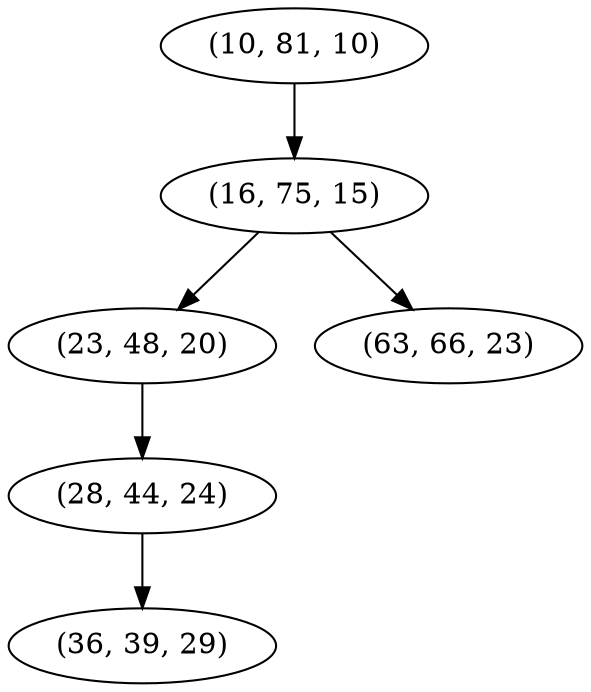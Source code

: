 digraph tree {
    "(10, 81, 10)";
    "(16, 75, 15)";
    "(23, 48, 20)";
    "(28, 44, 24)";
    "(36, 39, 29)";
    "(63, 66, 23)";
    "(10, 81, 10)" -> "(16, 75, 15)";
    "(16, 75, 15)" -> "(23, 48, 20)";
    "(16, 75, 15)" -> "(63, 66, 23)";
    "(23, 48, 20)" -> "(28, 44, 24)";
    "(28, 44, 24)" -> "(36, 39, 29)";
}
